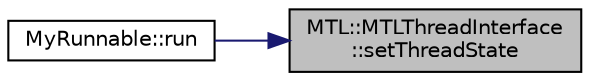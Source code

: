 digraph "MTL::MTLThreadInterface::setThreadState"
{
 // LATEX_PDF_SIZE
  edge [fontname="Helvetica",fontsize="10",labelfontname="Helvetica",labelfontsize="10"];
  node [fontname="Helvetica",fontsize="10",shape=record];
  rankdir="RL";
  Node1 [label="MTL::MTLThreadInterface\l::setThreadState",height=0.2,width=0.4,color="black", fillcolor="grey75", style="filled", fontcolor="black",tooltip="Set the Thread State object."];
  Node1 -> Node2 [dir="back",color="midnightblue",fontsize="10",style="solid",fontname="Helvetica"];
  Node2 [label="MyRunnable::run",height=0.2,width=0.4,color="black", fillcolor="white", style="filled",URL="$d7/d1c/classMyRunnable.html#a332dc64635ef16c977a276f2f1d6af56",tooltip="Run the runnable."];
}

